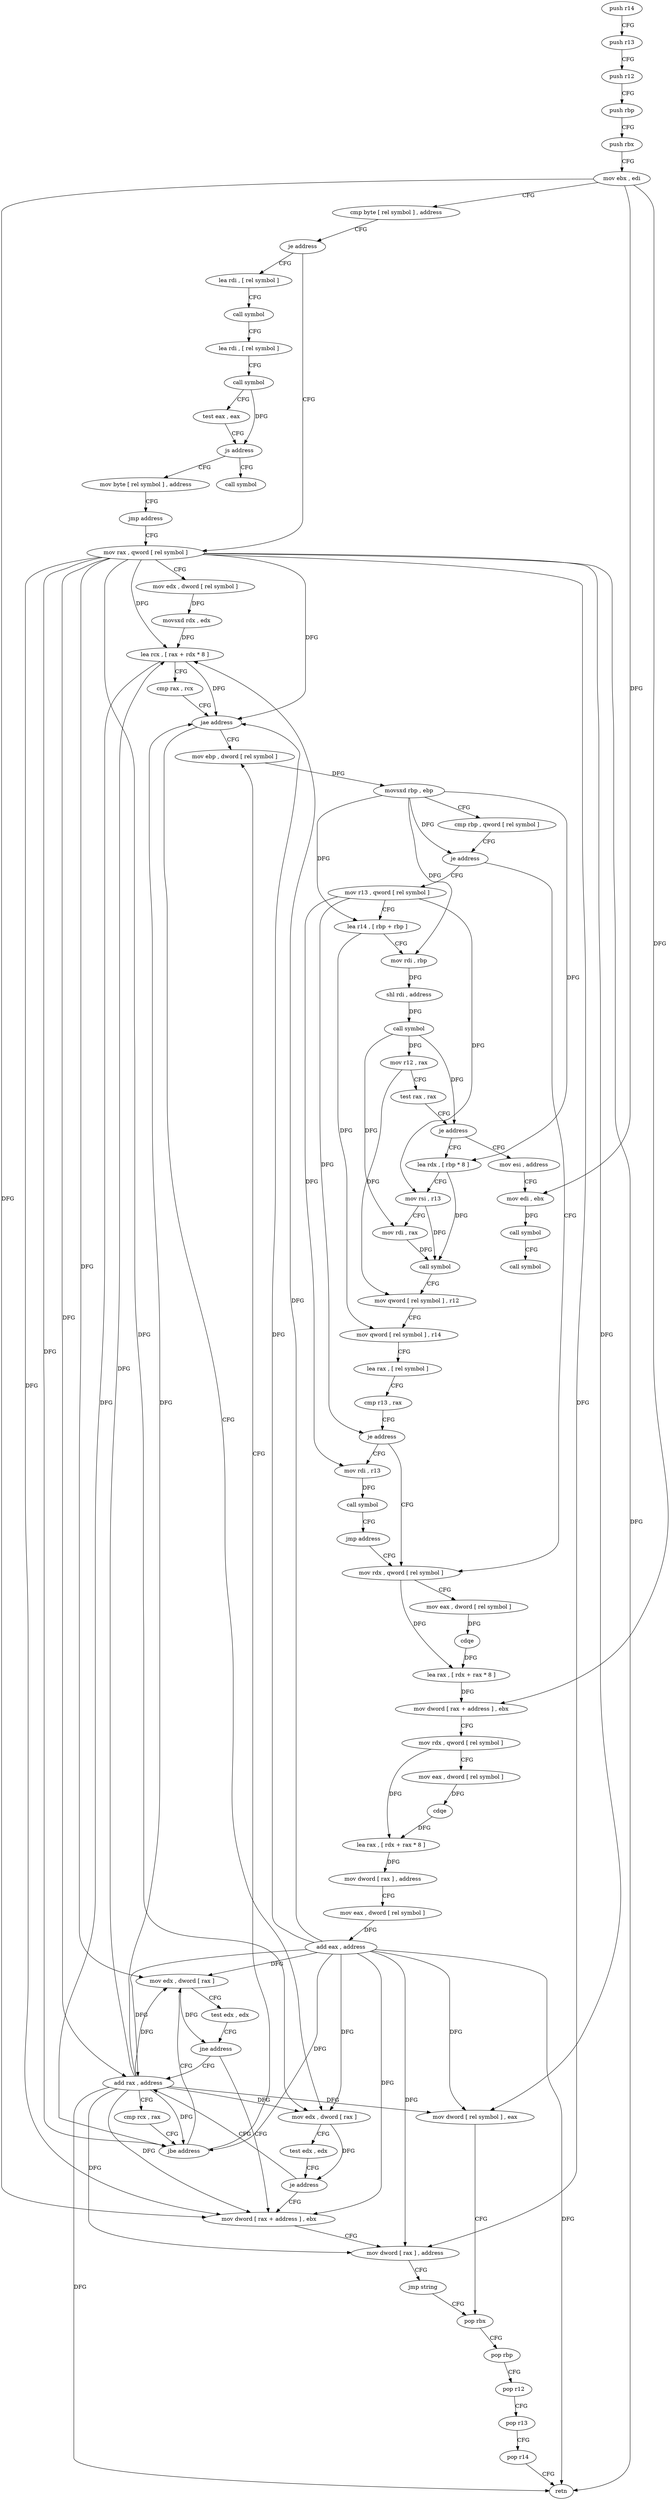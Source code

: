digraph "func" {
"281959" [label = "push r14" ]
"281961" [label = "push r13" ]
"281963" [label = "push r12" ]
"281965" [label = "push rbp" ]
"281966" [label = "push rbx" ]
"281967" [label = "mov ebx , edi" ]
"281969" [label = "cmp byte [ rel symbol ] , address" ]
"281976" [label = "je address" ]
"282035" [label = "lea rdi , [ rel symbol ]" ]
"281978" [label = "mov rax , qword [ rel symbol ]" ]
"282042" [label = "call symbol" ]
"282047" [label = "lea rdi , [ rel symbol ]" ]
"282054" [label = "call symbol" ]
"282059" [label = "test eax , eax" ]
"282061" [label = "js address" ]
"282072" [label = "call symbol" ]
"282063" [label = "mov byte [ rel symbol ] , address" ]
"281985" [label = "mov edx , dword [ rel symbol ]" ]
"281991" [label = "movsxd rdx , edx" ]
"281994" [label = "lea rcx , [ rax + rdx * 8 ]" ]
"281998" [label = "cmp rax , rcx" ]
"282001" [label = "jae address" ]
"282077" [label = "mov ebp , dword [ rel symbol ]" ]
"282003" [label = "mov edx , dword [ rax ]" ]
"282070" [label = "jmp address" ]
"282083" [label = "movsxd rbp , ebp" ]
"282086" [label = "cmp rbp , qword [ rel symbol ]" ]
"282093" [label = "je address" ]
"282166" [label = "mov r13 , qword [ rel symbol ]" ]
"282095" [label = "mov rdx , qword [ rel symbol ]" ]
"282005" [label = "test edx , edx" ]
"282007" [label = "je address" ]
"282024" [label = "mov dword [ rax + address ] , ebx" ]
"282009" [label = "add rax , address" ]
"282173" [label = "lea r14 , [ rbp + rbp ]" ]
"282178" [label = "mov rdi , rbp" ]
"282181" [label = "shl rdi , address" ]
"282185" [label = "call symbol" ]
"282190" [label = "mov r12 , rax" ]
"282193" [label = "test rax , rax" ]
"282196" [label = "je address" ]
"282260" [label = "mov esi , address" ]
"282198" [label = "lea rdx , [ rbp * 8 ]" ]
"282102" [label = "mov eax , dword [ rel symbol ]" ]
"282108" [label = "cdqe" ]
"282110" [label = "lea rax , [ rdx + rax * 8 ]" ]
"282114" [label = "mov dword [ rax + address ] , ebx" ]
"282117" [label = "mov rdx , qword [ rel symbol ]" ]
"282124" [label = "mov eax , dword [ rel symbol ]" ]
"282130" [label = "cdqe" ]
"282132" [label = "lea rax , [ rdx + rax * 8 ]" ]
"282136" [label = "mov dword [ rax ] , address" ]
"282142" [label = "mov eax , dword [ rel symbol ]" ]
"282148" [label = "add eax , address" ]
"282151" [label = "mov dword [ rel symbol ] , eax" ]
"282157" [label = "pop rbx" ]
"282027" [label = "mov dword [ rax ] , address" ]
"282033" [label = "jmp string" ]
"282013" [label = "cmp rcx , rax" ]
"282016" [label = "jbe address" ]
"282018" [label = "mov edx , dword [ rax ]" ]
"282265" [label = "mov edi , ebx" ]
"282267" [label = "call symbol" ]
"282272" [label = "call symbol" ]
"282206" [label = "mov rsi , r13" ]
"282209" [label = "mov rdi , rax" ]
"282212" [label = "call symbol" ]
"282217" [label = "mov qword [ rel symbol ] , r12" ]
"282224" [label = "mov qword [ rel symbol ] , r14" ]
"282231" [label = "lea rax , [ rel symbol ]" ]
"282238" [label = "cmp r13 , rax" ]
"282241" [label = "je address" ]
"282247" [label = "mov rdi , r13" ]
"282158" [label = "pop rbp" ]
"282159" [label = "pop r12" ]
"282161" [label = "pop r13" ]
"282163" [label = "pop r14" ]
"282165" [label = "retn" ]
"282020" [label = "test edx , edx" ]
"282022" [label = "jne address" ]
"282250" [label = "call symbol" ]
"282255" [label = "jmp address" ]
"281959" -> "281961" [ label = "CFG" ]
"281961" -> "281963" [ label = "CFG" ]
"281963" -> "281965" [ label = "CFG" ]
"281965" -> "281966" [ label = "CFG" ]
"281966" -> "281967" [ label = "CFG" ]
"281967" -> "281969" [ label = "CFG" ]
"281967" -> "282114" [ label = "DFG" ]
"281967" -> "282024" [ label = "DFG" ]
"281967" -> "282265" [ label = "DFG" ]
"281969" -> "281976" [ label = "CFG" ]
"281976" -> "282035" [ label = "CFG" ]
"281976" -> "281978" [ label = "CFG" ]
"282035" -> "282042" [ label = "CFG" ]
"281978" -> "281985" [ label = "CFG" ]
"281978" -> "281994" [ label = "DFG" ]
"281978" -> "282001" [ label = "DFG" ]
"281978" -> "282003" [ label = "DFG" ]
"281978" -> "282151" [ label = "DFG" ]
"281978" -> "282024" [ label = "DFG" ]
"281978" -> "282027" [ label = "DFG" ]
"281978" -> "282009" [ label = "DFG" ]
"281978" -> "282016" [ label = "DFG" ]
"281978" -> "282165" [ label = "DFG" ]
"281978" -> "282018" [ label = "DFG" ]
"282042" -> "282047" [ label = "CFG" ]
"282047" -> "282054" [ label = "CFG" ]
"282054" -> "282059" [ label = "CFG" ]
"282054" -> "282061" [ label = "DFG" ]
"282059" -> "282061" [ label = "CFG" ]
"282061" -> "282072" [ label = "CFG" ]
"282061" -> "282063" [ label = "CFG" ]
"282063" -> "282070" [ label = "CFG" ]
"281985" -> "281991" [ label = "DFG" ]
"281991" -> "281994" [ label = "DFG" ]
"281994" -> "281998" [ label = "CFG" ]
"281994" -> "282001" [ label = "DFG" ]
"281994" -> "282016" [ label = "DFG" ]
"281998" -> "282001" [ label = "CFG" ]
"282001" -> "282077" [ label = "CFG" ]
"282001" -> "282003" [ label = "CFG" ]
"282077" -> "282083" [ label = "DFG" ]
"282003" -> "282005" [ label = "CFG" ]
"282003" -> "282007" [ label = "DFG" ]
"282070" -> "281978" [ label = "CFG" ]
"282083" -> "282086" [ label = "CFG" ]
"282083" -> "282093" [ label = "DFG" ]
"282083" -> "282173" [ label = "DFG" ]
"282083" -> "282178" [ label = "DFG" ]
"282083" -> "282198" [ label = "DFG" ]
"282086" -> "282093" [ label = "CFG" ]
"282093" -> "282166" [ label = "CFG" ]
"282093" -> "282095" [ label = "CFG" ]
"282166" -> "282173" [ label = "CFG" ]
"282166" -> "282206" [ label = "DFG" ]
"282166" -> "282241" [ label = "DFG" ]
"282166" -> "282247" [ label = "DFG" ]
"282095" -> "282102" [ label = "CFG" ]
"282095" -> "282110" [ label = "DFG" ]
"282005" -> "282007" [ label = "CFG" ]
"282007" -> "282024" [ label = "CFG" ]
"282007" -> "282009" [ label = "CFG" ]
"282024" -> "282027" [ label = "CFG" ]
"282009" -> "282013" [ label = "CFG" ]
"282009" -> "282003" [ label = "DFG" ]
"282009" -> "282151" [ label = "DFG" ]
"282009" -> "282027" [ label = "DFG" ]
"282009" -> "281994" [ label = "DFG" ]
"282009" -> "282001" [ label = "DFG" ]
"282009" -> "282024" [ label = "DFG" ]
"282009" -> "282016" [ label = "DFG" ]
"282009" -> "282165" [ label = "DFG" ]
"282009" -> "282018" [ label = "DFG" ]
"282173" -> "282178" [ label = "CFG" ]
"282173" -> "282224" [ label = "DFG" ]
"282178" -> "282181" [ label = "DFG" ]
"282181" -> "282185" [ label = "DFG" ]
"282185" -> "282190" [ label = "DFG" ]
"282185" -> "282196" [ label = "DFG" ]
"282185" -> "282209" [ label = "DFG" ]
"282190" -> "282193" [ label = "CFG" ]
"282190" -> "282217" [ label = "DFG" ]
"282193" -> "282196" [ label = "CFG" ]
"282196" -> "282260" [ label = "CFG" ]
"282196" -> "282198" [ label = "CFG" ]
"282260" -> "282265" [ label = "CFG" ]
"282198" -> "282206" [ label = "CFG" ]
"282198" -> "282212" [ label = "DFG" ]
"282102" -> "282108" [ label = "DFG" ]
"282108" -> "282110" [ label = "DFG" ]
"282110" -> "282114" [ label = "DFG" ]
"282114" -> "282117" [ label = "CFG" ]
"282117" -> "282124" [ label = "CFG" ]
"282117" -> "282132" [ label = "DFG" ]
"282124" -> "282130" [ label = "DFG" ]
"282130" -> "282132" [ label = "DFG" ]
"282132" -> "282136" [ label = "DFG" ]
"282136" -> "282142" [ label = "CFG" ]
"282142" -> "282148" [ label = "DFG" ]
"282148" -> "282151" [ label = "DFG" ]
"282148" -> "282003" [ label = "DFG" ]
"282148" -> "281994" [ label = "DFG" ]
"282148" -> "282001" [ label = "DFG" ]
"282148" -> "282024" [ label = "DFG" ]
"282148" -> "282027" [ label = "DFG" ]
"282148" -> "282009" [ label = "DFG" ]
"282148" -> "282016" [ label = "DFG" ]
"282148" -> "282165" [ label = "DFG" ]
"282148" -> "282018" [ label = "DFG" ]
"282151" -> "282157" [ label = "CFG" ]
"282157" -> "282158" [ label = "CFG" ]
"282027" -> "282033" [ label = "CFG" ]
"282033" -> "282157" [ label = "CFG" ]
"282013" -> "282016" [ label = "CFG" ]
"282016" -> "282077" [ label = "CFG" ]
"282016" -> "282018" [ label = "CFG" ]
"282018" -> "282020" [ label = "CFG" ]
"282018" -> "282022" [ label = "DFG" ]
"282265" -> "282267" [ label = "DFG" ]
"282267" -> "282272" [ label = "CFG" ]
"282206" -> "282209" [ label = "CFG" ]
"282206" -> "282212" [ label = "DFG" ]
"282209" -> "282212" [ label = "DFG" ]
"282212" -> "282217" [ label = "CFG" ]
"282217" -> "282224" [ label = "CFG" ]
"282224" -> "282231" [ label = "CFG" ]
"282231" -> "282238" [ label = "CFG" ]
"282238" -> "282241" [ label = "CFG" ]
"282241" -> "282095" [ label = "CFG" ]
"282241" -> "282247" [ label = "CFG" ]
"282247" -> "282250" [ label = "DFG" ]
"282158" -> "282159" [ label = "CFG" ]
"282159" -> "282161" [ label = "CFG" ]
"282161" -> "282163" [ label = "CFG" ]
"282163" -> "282165" [ label = "CFG" ]
"282020" -> "282022" [ label = "CFG" ]
"282022" -> "282009" [ label = "CFG" ]
"282022" -> "282024" [ label = "CFG" ]
"282250" -> "282255" [ label = "CFG" ]
"282255" -> "282095" [ label = "CFG" ]
}
